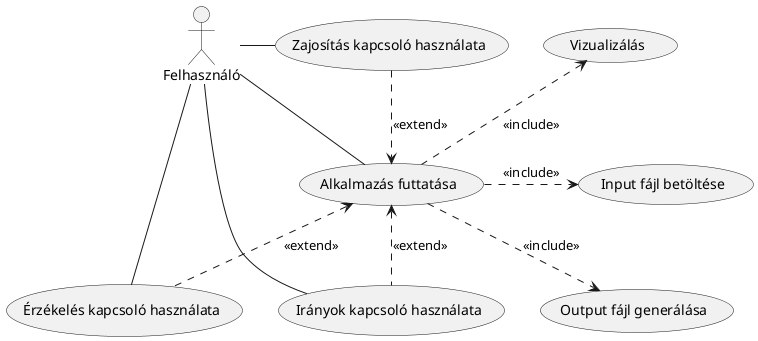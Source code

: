 @startuml Use Case

skinparam Monochrome true

actor :Felhasználó: as user

usecase (Alkalmazás futtatása) as run_application
usecase (Input fájl betöltése) as process_input
usecase (Output fájl generálása) as make_output
usecase (Vizualizálás) as plot
usecase (Érzékelés kapcsoló használata) as perception
usecase (Zajosítás kapcsoló használata) as make_some_noise
usecase (Irányok kapcsoló használata) as directions

user -right- run_application
user -right- perception
user -right- make_some_noise
user -right- directions

process_input <.left. run_application : <<include>>
make_output <.up. run_application : <<include>>
plot <.down. run_application : <<include>>
perception .up.> run_application : <<extend>>
make_some_noise .down.> run_application : <<extend>>
directions .up.> run_application : <<extend>>

@enduml
